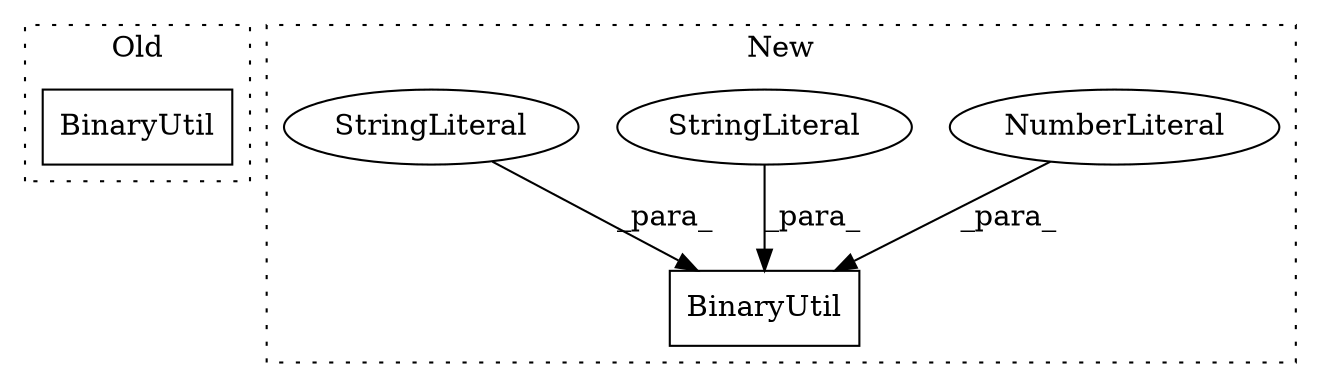 digraph G {
subgraph cluster0 {
1 [label="BinaryUtil" a="32" s="3786,3815" l="11,1" shape="box"];
label = "Old";
style="dotted";
}
subgraph cluster1 {
2 [label="BinaryUtil" a="32" s="2258,2313" l="11,1" shape="box"];
3 [label="NumberLiteral" a="34" s="2304" l="2" shape="ellipse"];
4 [label="StringLiteral" a="45" s="2307" l="6" shape="ellipse"];
5 [label="StringLiteral" a="45" s="2284" l="7" shape="ellipse"];
label = "New";
style="dotted";
}
3 -> 2 [label="_para_"];
4 -> 2 [label="_para_"];
5 -> 2 [label="_para_"];
}
